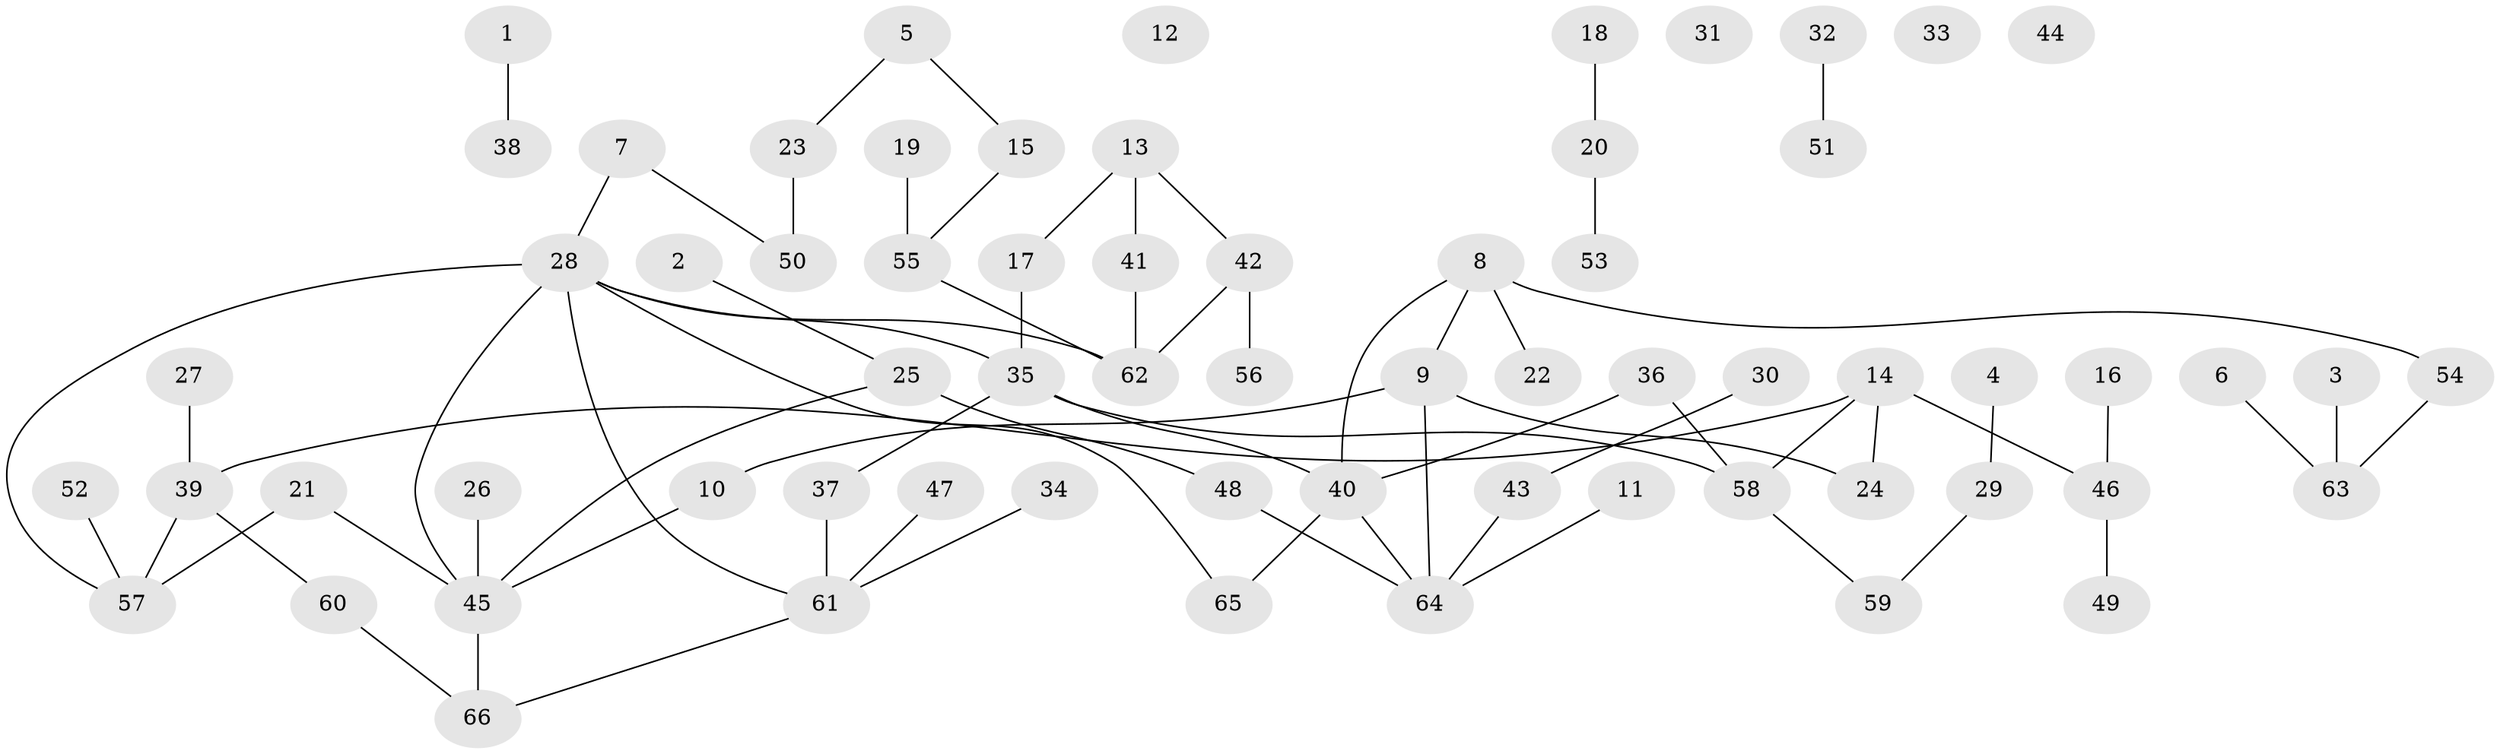 // Generated by graph-tools (version 1.1) at 2025/13/03/09/25 04:13:01]
// undirected, 66 vertices, 72 edges
graph export_dot {
graph [start="1"]
  node [color=gray90,style=filled];
  1;
  2;
  3;
  4;
  5;
  6;
  7;
  8;
  9;
  10;
  11;
  12;
  13;
  14;
  15;
  16;
  17;
  18;
  19;
  20;
  21;
  22;
  23;
  24;
  25;
  26;
  27;
  28;
  29;
  30;
  31;
  32;
  33;
  34;
  35;
  36;
  37;
  38;
  39;
  40;
  41;
  42;
  43;
  44;
  45;
  46;
  47;
  48;
  49;
  50;
  51;
  52;
  53;
  54;
  55;
  56;
  57;
  58;
  59;
  60;
  61;
  62;
  63;
  64;
  65;
  66;
  1 -- 38;
  2 -- 25;
  3 -- 63;
  4 -- 29;
  5 -- 15;
  5 -- 23;
  6 -- 63;
  7 -- 28;
  7 -- 50;
  8 -- 9;
  8 -- 22;
  8 -- 40;
  8 -- 54;
  9 -- 10;
  9 -- 24;
  9 -- 64;
  10 -- 45;
  11 -- 64;
  13 -- 17;
  13 -- 41;
  13 -- 42;
  14 -- 24;
  14 -- 39;
  14 -- 46;
  14 -- 58;
  15 -- 55;
  16 -- 46;
  17 -- 35;
  18 -- 20;
  19 -- 55;
  20 -- 53;
  21 -- 45;
  21 -- 57;
  23 -- 50;
  25 -- 45;
  25 -- 48;
  26 -- 45;
  27 -- 39;
  28 -- 35;
  28 -- 45;
  28 -- 57;
  28 -- 61;
  28 -- 62;
  28 -- 65;
  29 -- 59;
  30 -- 43;
  32 -- 51;
  34 -- 61;
  35 -- 37;
  35 -- 40;
  35 -- 58;
  36 -- 40;
  36 -- 58;
  37 -- 61;
  39 -- 57;
  39 -- 60;
  40 -- 64;
  40 -- 65;
  41 -- 62;
  42 -- 56;
  42 -- 62;
  43 -- 64;
  45 -- 66;
  46 -- 49;
  47 -- 61;
  48 -- 64;
  52 -- 57;
  54 -- 63;
  55 -- 62;
  58 -- 59;
  60 -- 66;
  61 -- 66;
}
